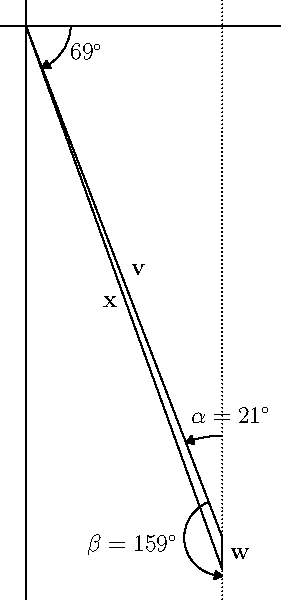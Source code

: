 import graph;

size(0,300);

xaxis(xmin=-20,xmax=200);
yaxis(ymin=-450,ymax=20);

draw((0,0)--(154.098,-401.440),L=Label("$\mathbf{v}$",align=(1,1)));
draw((154.098,-401.440)--(154.098,-426.440),L=Label("$\mathbf{w}$",align=E));
draw((0,0)--(154.098,-426.440),L=Label("$\mathbf{x}$"));
draw((154.098,20)--(154.098,-450),p=dotted);

draw(arc(c=(0,0),r=35,angle1=0,angle2=-69),L=Label(s="69$^\circ$",align=E),bar=ArcArrow);
draw(arc(c=(154.098,-401.440),r=80,angle1=90,angle2=111),L=Label(s="$\alpha=21^\circ$",align=(1,2)),bar=ArcArrow);
draw(arc(c=(154.098,-401.440),r=30,angle1=111,angle2=270),L=Label(s="$\beta=159^\circ$",align=W),bar=ArcArrow);
